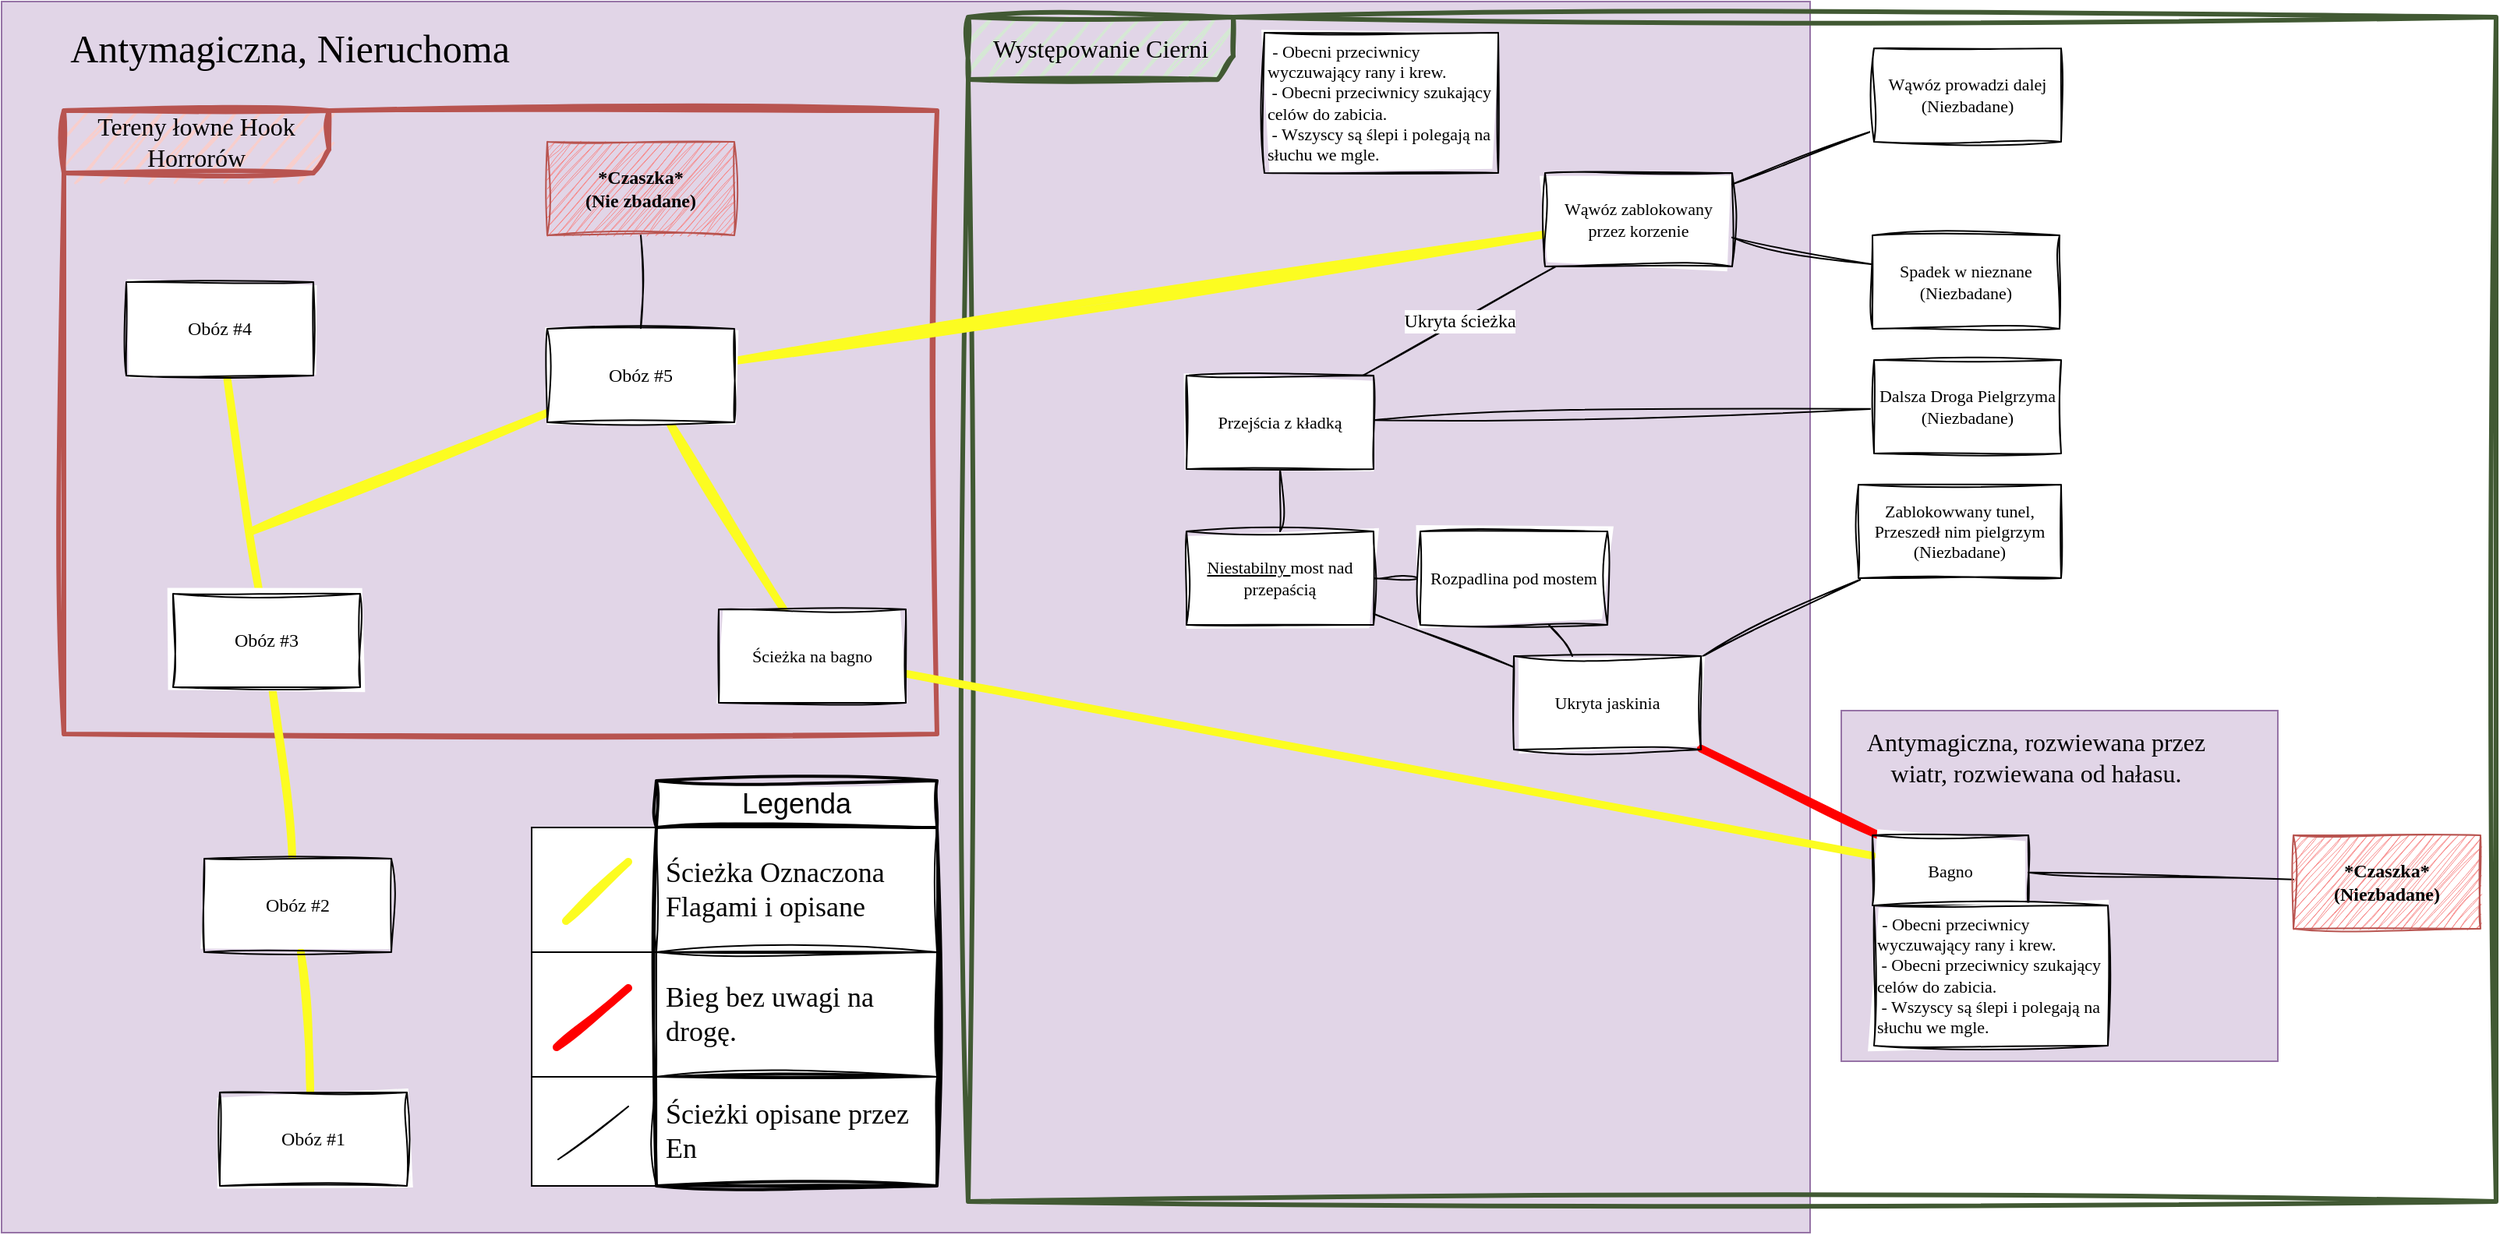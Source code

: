 <mxfile version="22.1.13" type="github">
  <diagram name="Page-1" id="jO8U_TxOKtu35358IPTG">
    <mxGraphModel dx="2336" dy="794" grid="1" gridSize="10" guides="1" tooltips="1" connect="1" arrows="1" fold="1" page="1" pageScale="1" pageWidth="827" pageHeight="1169" math="0" shadow="0">
      <root>
        <mxCell id="0" />
        <mxCell id="1" parent="0" />
        <mxCell id="beuTjJRbkT3ywZGF47F_-35" value="" style="rounded=0;whiteSpace=wrap;html=1;fontFamily=Helvetica;fontSize=11;fillColor=#e1d5e7;strokeColor=#9673a6;movable=1;resizable=1;rotatable=1;deletable=1;editable=1;locked=0;connectable=1;" vertex="1" parent="1">
          <mxGeometry x="1100" y="585" width="280" height="225" as="geometry" />
        </mxCell>
        <mxCell id="beuTjJRbkT3ywZGF47F_-13" value="" style="rounded=0;whiteSpace=wrap;html=1;fontFamily=Helvetica;fontSize=11;fillColor=#e1d5e7;strokeColor=#9673a6;movable=0;resizable=0;rotatable=0;deletable=0;editable=0;locked=1;connectable=0;" vertex="1" parent="1">
          <mxGeometry x="-80" y="130" width="1160" height="790" as="geometry" />
        </mxCell>
        <mxCell id="beuTjJRbkT3ywZGF47F_-12" value="&lt;font face=&quot;Comic Sans MS&quot; style=&quot;font-size: 16px;&quot;&gt;Tereny łowne Hook Horrorów&lt;/font&gt;" style="shape=umlFrame;whiteSpace=wrap;html=1;pointerEvents=0;fontFamily=Helvetica;fontSize=11;width=170;height=40;fillColor=#f8cecc;strokeColor=#b85450;strokeWidth=3;movable=0;resizable=0;rotatable=0;deletable=0;editable=0;locked=1;connectable=0;sketch=1;curveFitting=1;jiggle=2;" vertex="1" parent="1">
          <mxGeometry x="-40" y="200" width="560" height="400" as="geometry" />
        </mxCell>
        <mxCell id="beuTjJRbkT3ywZGF47F_-30" value="&lt;font style=&quot;font-size: 16px;&quot; face=&quot;Comic Sans MS&quot;&gt;Występowanie Cierni&lt;/font&gt;" style="shape=umlFrame;whiteSpace=wrap;html=1;pointerEvents=0;fontFamily=Helvetica;fontSize=11;width=170;height=40;fillColor=#d5e8d4;strokeColor=#415933;strokeWidth=3;movable=0;resizable=0;rotatable=0;deletable=0;editable=0;locked=1;connectable=0;sketch=1;curveFitting=1;jiggle=2;" vertex="1" parent="1">
          <mxGeometry x="540" y="140" width="980" height="760" as="geometry" />
        </mxCell>
        <mxCell id="beuTjJRbkT3ywZGF47F_-4" style="rounded=0;orthogonalLoop=1;jettySize=auto;html=1;endArrow=none;endFill=0;curved=0;strokeColor=#FCFC21;strokeWidth=5;sketch=1;curveFitting=1;jiggle=2;" edge="1" parent="1" source="beuTjJRbkT3ywZGF47F_-1" target="beuTjJRbkT3ywZGF47F_-2">
          <mxGeometry relative="1" as="geometry" />
        </mxCell>
        <mxCell id="beuTjJRbkT3ywZGF47F_-1" value="&lt;font face=&quot;Comic Sans MS&quot;&gt;Obóz #1&lt;/font&gt;" style="rounded=0;whiteSpace=wrap;html=1;sketch=1;curveFitting=1;jiggle=2;" vertex="1" parent="1">
          <mxGeometry x="60" y="830" width="120" height="60" as="geometry" />
        </mxCell>
        <mxCell id="beuTjJRbkT3ywZGF47F_-6" style="edgeStyle=none;shape=connector;curved=0;rounded=0;orthogonalLoop=1;jettySize=auto;html=1;labelBackgroundColor=default;strokeColor=#FCFC21;align=center;verticalAlign=middle;fontFamily=Helvetica;fontSize=11;fontColor=default;endArrow=none;endFill=0;strokeWidth=5;sketch=1;curveFitting=1;jiggle=2;" edge="1" parent="1" source="beuTjJRbkT3ywZGF47F_-2" target="beuTjJRbkT3ywZGF47F_-3">
          <mxGeometry relative="1" as="geometry" />
        </mxCell>
        <mxCell id="beuTjJRbkT3ywZGF47F_-2" value="&lt;font face=&quot;Comic Sans MS&quot;&gt;Obóz #2&lt;/font&gt;" style="rounded=0;whiteSpace=wrap;html=1;sketch=1;curveFitting=1;jiggle=2;" vertex="1" parent="1">
          <mxGeometry x="50" y="680" width="120" height="60" as="geometry" />
        </mxCell>
        <mxCell id="beuTjJRbkT3ywZGF47F_-8" style="edgeStyle=none;shape=connector;curved=0;rounded=0;orthogonalLoop=1;jettySize=auto;html=1;labelBackgroundColor=default;strokeColor=#FCFC21;align=center;verticalAlign=middle;fontFamily=Helvetica;fontSize=11;fontColor=default;endArrow=none;endFill=0;fillColor=#fff2cc;strokeWidth=5;sketch=1;curveFitting=1;jiggle=2;" edge="1" parent="1" source="beuTjJRbkT3ywZGF47F_-3" target="beuTjJRbkT3ywZGF47F_-7">
          <mxGeometry relative="1" as="geometry" />
        </mxCell>
        <mxCell id="beuTjJRbkT3ywZGF47F_-3" value="&lt;font face=&quot;Comic Sans MS&quot;&gt;Obóz #3&lt;/font&gt;" style="rounded=0;whiteSpace=wrap;html=1;sketch=1;curveFitting=1;jiggle=2;" vertex="1" parent="1">
          <mxGeometry x="30" y="510" width="120" height="60" as="geometry" />
        </mxCell>
        <mxCell id="beuTjJRbkT3ywZGF47F_-10" style="edgeStyle=none;shape=connector;curved=0;rounded=0;orthogonalLoop=1;jettySize=auto;html=1;labelBackgroundColor=default;strokeColor=#FCFC21;align=center;verticalAlign=middle;fontFamily=Helvetica;fontSize=11;fontColor=default;endArrow=none;endFill=0;strokeWidth=5;sketch=1;curveFitting=1;jiggle=2;" edge="1" parent="1" target="beuTjJRbkT3ywZGF47F_-9">
          <mxGeometry relative="1" as="geometry">
            <mxPoint x="80" y="470" as="sourcePoint" />
          </mxGeometry>
        </mxCell>
        <mxCell id="beuTjJRbkT3ywZGF47F_-7" value="&lt;font face=&quot;Comic Sans MS&quot;&gt;Obóz #4&lt;/font&gt;" style="rounded=0;whiteSpace=wrap;html=1;sketch=1;curveFitting=1;jiggle=2;" vertex="1" parent="1">
          <mxGeometry y="310" width="120" height="60" as="geometry" />
        </mxCell>
        <mxCell id="beuTjJRbkT3ywZGF47F_-17" style="edgeStyle=none;shape=connector;curved=0;rounded=0;orthogonalLoop=1;jettySize=auto;html=1;labelBackgroundColor=default;strokeColor=default;align=center;verticalAlign=middle;fontFamily=Helvetica;fontSize=11;fontColor=default;endArrow=none;endFill=0;sketch=1;curveFitting=1;jiggle=2;" edge="1" parent="1" source="beuTjJRbkT3ywZGF47F_-9" target="beuTjJRbkT3ywZGF47F_-16">
          <mxGeometry relative="1" as="geometry" />
        </mxCell>
        <mxCell id="beuTjJRbkT3ywZGF47F_-19" style="edgeStyle=none;shape=connector;curved=0;rounded=0;orthogonalLoop=1;jettySize=auto;html=1;labelBackgroundColor=default;strokeColor=#FCFC21;align=center;verticalAlign=middle;fontFamily=Helvetica;fontSize=11;fontColor=default;endArrow=none;endFill=0;strokeWidth=5;sketch=1;curveFitting=1;jiggle=2;" edge="1" parent="1" source="beuTjJRbkT3ywZGF47F_-9" target="beuTjJRbkT3ywZGF47F_-18">
          <mxGeometry relative="1" as="geometry" />
        </mxCell>
        <mxCell id="beuTjJRbkT3ywZGF47F_-21" style="edgeStyle=none;shape=connector;curved=0;rounded=0;orthogonalLoop=1;jettySize=auto;html=1;labelBackgroundColor=default;strokeColor=#FCFC21;align=center;verticalAlign=middle;fontFamily=Helvetica;fontSize=11;fontColor=default;endArrow=none;endFill=0;strokeWidth=5;sketch=1;curveFitting=1;jiggle=2;" edge="1" parent="1" source="beuTjJRbkT3ywZGF47F_-9" target="beuTjJRbkT3ywZGF47F_-20">
          <mxGeometry relative="1" as="geometry" />
        </mxCell>
        <mxCell id="beuTjJRbkT3ywZGF47F_-9" value="&lt;font face=&quot;Comic Sans MS&quot;&gt;Obóz #5&lt;/font&gt;" style="rounded=0;whiteSpace=wrap;html=1;sketch=1;curveFitting=1;jiggle=2;" vertex="1" parent="1">
          <mxGeometry x="270" y="340" width="120" height="60" as="geometry" />
        </mxCell>
        <mxCell id="beuTjJRbkT3ywZGF47F_-16" value="&lt;font style=&quot;font-size: 12px;&quot; face=&quot;Comic Sans MS&quot;&gt;&lt;b&gt;*Czaszka*&lt;br&gt;(Nie zbadane)&lt;/b&gt;&lt;/font&gt;" style="rounded=0;whiteSpace=wrap;html=1;fontFamily=Helvetica;fontSize=11;sketch=1;curveFitting=1;jiggle=2;fillColor=#F88888;strokeColor=#b85450;" vertex="1" parent="1">
          <mxGeometry x="270" y="220" width="120" height="60" as="geometry" />
        </mxCell>
        <mxCell id="beuTjJRbkT3ywZGF47F_-23" style="edgeStyle=none;shape=connector;curved=0;rounded=0;orthogonalLoop=1;jettySize=auto;html=1;labelBackgroundColor=default;strokeColor=default;align=center;verticalAlign=middle;fontFamily=Helvetica;fontSize=11;fontColor=default;endArrow=none;endFill=0;sketch=1;curveFitting=1;jiggle=2;" edge="1" parent="1" source="beuTjJRbkT3ywZGF47F_-18" target="beuTjJRbkT3ywZGF47F_-22">
          <mxGeometry relative="1" as="geometry" />
        </mxCell>
        <mxCell id="beuTjJRbkT3ywZGF47F_-25" style="edgeStyle=none;shape=connector;curved=0;rounded=0;orthogonalLoop=1;jettySize=auto;html=1;labelBackgroundColor=default;strokeColor=default;align=center;verticalAlign=middle;fontFamily=Helvetica;fontSize=11;fontColor=default;endArrow=none;endFill=0;sketch=1;curveFitting=1;jiggle=2;" edge="1" parent="1" source="beuTjJRbkT3ywZGF47F_-18" target="beuTjJRbkT3ywZGF47F_-24">
          <mxGeometry relative="1" as="geometry" />
        </mxCell>
        <mxCell id="beuTjJRbkT3ywZGF47F_-64" style="edgeStyle=none;shape=connector;curved=0;rounded=0;orthogonalLoop=1;jettySize=auto;html=1;labelBackgroundColor=default;strokeColor=default;align=center;verticalAlign=middle;fontFamily=Helvetica;fontSize=11;fontColor=default;endArrow=none;endFill=0;sketch=1;curveFitting=1;jiggle=2;" edge="1" parent="1" source="beuTjJRbkT3ywZGF47F_-45" target="beuTjJRbkT3ywZGF47F_-63">
          <mxGeometry relative="1" as="geometry" />
        </mxCell>
        <mxCell id="beuTjJRbkT3ywZGF47F_-18" value="&lt;font face=&quot;Comic Sans MS&quot;&gt;Wąwóz zablokowany przez korzenie&lt;/font&gt;" style="rounded=0;whiteSpace=wrap;html=1;fontFamily=Helvetica;fontSize=11;fontColor=default;sketch=1;curveFitting=1;jiggle=2;" vertex="1" parent="1">
          <mxGeometry x="910" y="240" width="120" height="60" as="geometry" />
        </mxCell>
        <mxCell id="beuTjJRbkT3ywZGF47F_-29" style="edgeStyle=none;shape=connector;curved=0;rounded=0;orthogonalLoop=1;jettySize=auto;html=1;labelBackgroundColor=default;strokeColor=default;align=center;verticalAlign=middle;fontFamily=Helvetica;fontSize=11;fontColor=default;endArrow=none;endFill=0;sketch=1;curveFitting=1;jiggle=2;" edge="1" parent="1" source="beuTjJRbkT3ywZGF47F_-20" target="beuTjJRbkT3ywZGF47F_-28">
          <mxGeometry relative="1" as="geometry">
            <mxPoint x="670" y="610" as="sourcePoint" />
          </mxGeometry>
        </mxCell>
        <mxCell id="beuTjJRbkT3ywZGF47F_-52" style="edgeStyle=none;shape=connector;curved=0;rounded=0;orthogonalLoop=1;jettySize=auto;html=1;labelBackgroundColor=default;strokeColor=#FCFC21;align=center;verticalAlign=middle;fontFamily=Helvetica;fontSize=11;fontColor=default;endArrow=none;endFill=0;strokeWidth=5;sketch=1;curveFitting=1;jiggle=2;" edge="1" parent="1" source="beuTjJRbkT3ywZGF47F_-20" target="beuTjJRbkT3ywZGF47F_-28">
          <mxGeometry relative="1" as="geometry">
            <mxPoint x="690" y="600" as="targetPoint" />
          </mxGeometry>
        </mxCell>
        <mxCell id="beuTjJRbkT3ywZGF47F_-20" value="&lt;font face=&quot;Comic Sans MS&quot;&gt;Ścieżka na bagno&lt;/font&gt;" style="rounded=0;whiteSpace=wrap;html=1;fontFamily=Helvetica;fontSize=11;fontColor=default;sketch=1;curveFitting=1;jiggle=2;" vertex="1" parent="1">
          <mxGeometry x="380" y="520" width="120" height="60" as="geometry" />
        </mxCell>
        <mxCell id="beuTjJRbkT3ywZGF47F_-22" value="&lt;font face=&quot;Comic Sans MS&quot;&gt;Wąwóz prowadzi dalej&lt;br&gt;(Niezbadane)&lt;/font&gt;" style="rounded=0;whiteSpace=wrap;html=1;fontFamily=Helvetica;fontSize=11;fontColor=default;sketch=1;curveFitting=1;jiggle=2;" vertex="1" parent="1">
          <mxGeometry x="1121" y="160" width="120" height="60" as="geometry" />
        </mxCell>
        <mxCell id="beuTjJRbkT3ywZGF47F_-24" value="&lt;font face=&quot;Comic Sans MS&quot;&gt;Spadek w nieznane&lt;br&gt;(Niezbadane)&lt;/font&gt;" style="rounded=0;whiteSpace=wrap;html=1;fontFamily=Helvetica;fontSize=11;fontColor=default;sketch=1;curveFitting=1;jiggle=2;" vertex="1" parent="1">
          <mxGeometry x="1120" y="280" width="120" height="60" as="geometry" />
        </mxCell>
        <mxCell id="beuTjJRbkT3ywZGF47F_-32" style="edgeStyle=none;shape=connector;curved=0;rounded=0;orthogonalLoop=1;jettySize=auto;html=1;labelBackgroundColor=default;strokeColor=default;align=center;verticalAlign=middle;fontFamily=Helvetica;fontSize=11;fontColor=default;endArrow=none;endFill=0;movable=1;resizable=1;rotatable=1;deletable=1;editable=1;locked=0;connectable=1;sketch=1;curveFitting=1;jiggle=2;" edge="1" parent="1" source="beuTjJRbkT3ywZGF47F_-28" target="beuTjJRbkT3ywZGF47F_-31">
          <mxGeometry relative="1" as="geometry" />
        </mxCell>
        <mxCell id="beuTjJRbkT3ywZGF47F_-42" style="edgeStyle=none;shape=connector;curved=0;rounded=0;orthogonalLoop=1;jettySize=auto;html=1;labelBackgroundColor=default;strokeColor=#FF0000;align=center;verticalAlign=middle;fontFamily=Helvetica;fontSize=11;fontColor=default;endArrow=none;endFill=0;strokeWidth=5;sketch=1;curveFitting=1;jiggle=2;" edge="1" parent="1" source="beuTjJRbkT3ywZGF47F_-28" target="beuTjJRbkT3ywZGF47F_-41">
          <mxGeometry relative="1" as="geometry" />
        </mxCell>
        <mxCell id="beuTjJRbkT3ywZGF47F_-28" value="&lt;font face=&quot;Comic Sans MS&quot;&gt;Bagno&lt;/font&gt;" style="rounded=0;whiteSpace=wrap;html=1;fontFamily=Helvetica;fontSize=11;fontColor=default;movable=1;resizable=1;rotatable=1;deletable=1;editable=1;locked=0;connectable=1;sketch=1;curveFitting=1;jiggle=2;" vertex="1" parent="1">
          <mxGeometry x="1120" y="665" width="100" height="45" as="geometry" />
        </mxCell>
        <mxCell id="beuTjJRbkT3ywZGF47F_-31" value="&lt;font face=&quot;Comic Sans MS&quot; style=&quot;font-size: 12px;&quot;&gt;&lt;b&gt;*Czaszka*&lt;br&gt;(Niezbadane)&lt;/b&gt;&lt;/font&gt;" style="rounded=0;whiteSpace=wrap;html=1;fontFamily=Helvetica;fontSize=11;movable=1;resizable=1;rotatable=1;deletable=1;editable=1;locked=0;connectable=1;sketch=1;curveFitting=1;jiggle=2;fillColor=#F88888;strokeColor=#b85450;" vertex="1" parent="1">
          <mxGeometry x="1390" y="665" width="120" height="60" as="geometry" />
        </mxCell>
        <mxCell id="beuTjJRbkT3ywZGF47F_-36" value="&lt;font face=&quot;Comic Sans MS&quot; style=&quot;font-size: 25px;&quot;&gt;Antymagiczna, Nieruchoma&lt;br&gt;&lt;/font&gt;" style="text;html=1;strokeColor=none;fillColor=none;align=center;verticalAlign=middle;whiteSpace=wrap;rounded=0;fontSize=11;fontFamily=Helvetica;fontColor=default;strokeWidth=4;movable=0;resizable=0;rotatable=0;deletable=0;editable=0;locked=1;connectable=0;" vertex="1" parent="1">
          <mxGeometry x="-80" y="130" width="370" height="60" as="geometry" />
        </mxCell>
        <mxCell id="beuTjJRbkT3ywZGF47F_-40" value="&lt;font face=&quot;Comic Sans MS&quot; style=&quot;font-size: 16px;&quot;&gt;Antymagiczna, rozwiewana przez wiatr, rozwiewana od hałasu.&lt;br&gt;&lt;/font&gt;" style="text;html=1;strokeColor=none;fillColor=none;align=center;verticalAlign=middle;whiteSpace=wrap;rounded=0;fontSize=11;fontFamily=Helvetica;fontColor=default;strokeWidth=4;movable=0;resizable=0;rotatable=0;deletable=0;editable=0;locked=1;connectable=0;sketch=1;curveFitting=1;jiggle=2;" vertex="1" parent="1">
          <mxGeometry x="1100" y="585" width="250" height="60" as="geometry" />
        </mxCell>
        <mxCell id="beuTjJRbkT3ywZGF47F_-44" style="edgeStyle=none;shape=connector;curved=0;rounded=0;orthogonalLoop=1;jettySize=auto;html=1;labelBackgroundColor=default;strokeColor=default;align=center;verticalAlign=middle;fontFamily=Helvetica;fontSize=11;fontColor=default;endArrow=none;endFill=0;sketch=1;curveFitting=1;jiggle=2;" edge="1" parent="1" source="beuTjJRbkT3ywZGF47F_-41" target="beuTjJRbkT3ywZGF47F_-43">
          <mxGeometry relative="1" as="geometry" />
        </mxCell>
        <mxCell id="beuTjJRbkT3ywZGF47F_-46" style="edgeStyle=none;shape=connector;curved=0;rounded=0;orthogonalLoop=1;jettySize=auto;html=1;labelBackgroundColor=default;strokeColor=default;align=center;verticalAlign=middle;fontFamily=Helvetica;fontSize=11;fontColor=default;endArrow=none;endFill=0;sketch=1;curveFitting=1;jiggle=2;" edge="1" parent="1" source="beuTjJRbkT3ywZGF47F_-41" target="beuTjJRbkT3ywZGF47F_-45">
          <mxGeometry relative="1" as="geometry" />
        </mxCell>
        <mxCell id="beuTjJRbkT3ywZGF47F_-48" style="edgeStyle=none;shape=connector;curved=0;rounded=0;orthogonalLoop=1;jettySize=auto;html=1;labelBackgroundColor=default;strokeColor=default;align=center;verticalAlign=middle;fontFamily=Helvetica;fontSize=11;fontColor=default;endArrow=none;endFill=0;sketch=1;curveFitting=1;jiggle=2;" edge="1" parent="1" source="beuTjJRbkT3ywZGF47F_-41" target="beuTjJRbkT3ywZGF47F_-47">
          <mxGeometry relative="1" as="geometry" />
        </mxCell>
        <mxCell id="beuTjJRbkT3ywZGF47F_-41" value="&lt;font face=&quot;Comic Sans MS&quot;&gt;Ukryta jaskinia&lt;/font&gt;" style="rounded=0;whiteSpace=wrap;html=1;fontFamily=Helvetica;fontSize=11;fontColor=default;sketch=1;curveFitting=1;jiggle=2;" vertex="1" parent="1">
          <mxGeometry x="890" y="550" width="120" height="60" as="geometry" />
        </mxCell>
        <mxCell id="beuTjJRbkT3ywZGF47F_-43" value="&lt;font face=&quot;Comic Sans MS&quot;&gt;Zablokowwany tunel,&lt;br&gt;Przeszedł nim pielgrzym&lt;br&gt;(Niezbadane)&lt;/font&gt;" style="rounded=0;whiteSpace=wrap;html=1;fontFamily=Helvetica;fontSize=11;fontColor=default;sketch=1;curveFitting=1;jiggle=2;" vertex="1" parent="1">
          <mxGeometry x="1111" y="440" width="130" height="60" as="geometry" />
        </mxCell>
        <mxCell id="beuTjJRbkT3ywZGF47F_-49" style="edgeStyle=none;shape=connector;curved=0;rounded=0;orthogonalLoop=1;jettySize=auto;html=1;labelBackgroundColor=default;strokeColor=default;align=center;verticalAlign=middle;fontFamily=Helvetica;fontSize=11;fontColor=default;endArrow=none;endFill=0;sketch=1;curveFitting=1;jiggle=2;" edge="1" parent="1" source="beuTjJRbkT3ywZGF47F_-45" target="beuTjJRbkT3ywZGF47F_-47">
          <mxGeometry relative="1" as="geometry" />
        </mxCell>
        <mxCell id="beuTjJRbkT3ywZGF47F_-50" value="&lt;font face=&quot;Comic Sans MS&quot; style=&quot;font-size: 12px;&quot;&gt;Ukryta ścieżka&lt;br&gt;&lt;/font&gt;" style="edgeStyle=none;shape=connector;curved=0;rounded=0;orthogonalLoop=1;jettySize=auto;html=1;labelBackgroundColor=default;strokeColor=default;align=center;verticalAlign=middle;fontFamily=Helvetica;fontSize=11;fontColor=default;endArrow=none;endFill=0;sketch=1;curveFitting=1;jiggle=2;" edge="1" parent="1" source="beuTjJRbkT3ywZGF47F_-63" target="beuTjJRbkT3ywZGF47F_-18">
          <mxGeometry relative="1" as="geometry">
            <mxPoint x="730" y="370" as="sourcePoint" />
          </mxGeometry>
        </mxCell>
        <mxCell id="beuTjJRbkT3ywZGF47F_-45" value="&lt;font face=&quot;Comic Sans MS&quot;&gt;&lt;u&gt;Niestabilny &lt;/u&gt;most nad przepaścią&lt;/font&gt;" style="rounded=0;whiteSpace=wrap;html=1;fontFamily=Helvetica;fontSize=11;fontColor=default;sketch=1;curveFitting=1;jiggle=2;" vertex="1" parent="1">
          <mxGeometry x="680" y="470" width="120" height="60" as="geometry" />
        </mxCell>
        <mxCell id="beuTjJRbkT3ywZGF47F_-47" value="&lt;font face=&quot;Comic Sans MS&quot;&gt;Rozpadlina pod mostem&lt;/font&gt;" style="rounded=0;whiteSpace=wrap;html=1;fontFamily=Helvetica;fontSize=11;fontColor=default;sketch=1;curveFitting=1;jiggle=2;" vertex="1" parent="1">
          <mxGeometry x="830" y="470" width="120" height="60" as="geometry" />
        </mxCell>
        <mxCell id="beuTjJRbkT3ywZGF47F_-70" value="" style="rounded=0;whiteSpace=wrap;html=1;" vertex="1" parent="1">
          <mxGeometry x="260" y="660" width="260" height="80" as="geometry" />
        </mxCell>
        <mxCell id="beuTjJRbkT3ywZGF47F_-71" value="" style="rounded=0;whiteSpace=wrap;html=1;" vertex="1" parent="1">
          <mxGeometry x="260" y="740" width="260" height="80" as="geometry" />
        </mxCell>
        <mxCell id="beuTjJRbkT3ywZGF47F_-67" style="edgeStyle=none;shape=connector;curved=0;rounded=0;orthogonalLoop=1;jettySize=auto;html=1;labelBackgroundColor=default;strokeColor=default;align=center;verticalAlign=middle;fontFamily=Helvetica;fontSize=11;fontColor=default;endArrow=none;endFill=0;sketch=1;curveFitting=1;jiggle=2;" edge="1" parent="1" source="beuTjJRbkT3ywZGF47F_-63" target="beuTjJRbkT3ywZGF47F_-66">
          <mxGeometry relative="1" as="geometry" />
        </mxCell>
        <mxCell id="beuTjJRbkT3ywZGF47F_-63" value="&lt;font face=&quot;Comic Sans MS&quot;&gt;Przejścia z kładką&lt;/font&gt;" style="rounded=0;whiteSpace=wrap;html=1;fontFamily=Helvetica;fontSize=11;fontColor=default;sketch=1;curveFitting=1;jiggle=2;" vertex="1" parent="1">
          <mxGeometry x="680" y="370" width="120" height="60" as="geometry" />
        </mxCell>
        <mxCell id="beuTjJRbkT3ywZGF47F_-66" value="&lt;font face=&quot;Comic Sans MS&quot;&gt;Dalsza Droga Pielgrzyma&lt;br&gt;(Niezbadane)&lt;/font&gt;" style="rounded=0;whiteSpace=wrap;html=1;fontFamily=Helvetica;fontSize=11;fontColor=default;sketch=1;curveFitting=1;jiggle=2;" vertex="1" parent="1">
          <mxGeometry x="1121" y="360" width="120" height="60" as="geometry" />
        </mxCell>
        <mxCell id="beuTjJRbkT3ywZGF47F_-69" style="edgeStyle=none;shape=connector;curved=0;rounded=0;orthogonalLoop=1;jettySize=auto;html=1;labelBackgroundColor=default;strokeColor=#FCFC21;align=center;verticalAlign=middle;fontFamily=Helvetica;fontSize=11;fontColor=default;endArrow=none;endFill=0;strokeWidth=5;sketch=1;curveFitting=1;jiggle=2;" edge="1" parent="1">
          <mxGeometry relative="1" as="geometry">
            <mxPoint x="282" y="720" as="sourcePoint" />
            <mxPoint x="322" y="682" as="targetPoint" />
          </mxGeometry>
        </mxCell>
        <mxCell id="beuTjJRbkT3ywZGF47F_-72" value="" style="rounded=0;whiteSpace=wrap;html=1;" vertex="1" parent="1">
          <mxGeometry x="260" y="820" width="260" height="70" as="geometry" />
        </mxCell>
        <mxCell id="beuTjJRbkT3ywZGF47F_-53" value="&lt;font style=&quot;font-size: 18px;&quot;&gt;Legenda&lt;/font&gt;" style="swimlane;fontStyle=0;childLayout=stackLayout;horizontal=1;startSize=30;horizontalStack=0;resizeParent=1;resizeParentMax=0;resizeLast=0;collapsible=1;marginBottom=0;whiteSpace=wrap;html=1;fontFamily=Helvetica;fontSize=11;fontColor=default;strokeWidth=2;glass=0;swimlaneLine=1;rounded=0;shadow=0;sketch=1;curveFitting=1;jiggle=2;" vertex="1" parent="1">
          <mxGeometry x="340" y="630" width="180" height="260" as="geometry" />
        </mxCell>
        <mxCell id="beuTjJRbkT3ywZGF47F_-54" value="&lt;font face=&quot;Comic Sans MS&quot; style=&quot;font-size: 18px;&quot;&gt;Ścieżka Oznaczona Flagami i opisane&lt;/font&gt;" style="text;strokeColor=default;fillColor=none;align=left;verticalAlign=middle;spacingLeft=4;spacingRight=4;overflow=hidden;points=[[0,0.5],[1,0.5]];portConstraint=eastwest;rotatable=0;whiteSpace=wrap;html=1;fontSize=11;fontFamily=Helvetica;fontColor=default;sketch=1;curveFitting=1;jiggle=2;" vertex="1" parent="beuTjJRbkT3ywZGF47F_-53">
          <mxGeometry y="30" width="180" height="80" as="geometry" />
        </mxCell>
        <mxCell id="beuTjJRbkT3ywZGF47F_-55" value="&lt;font face=&quot;Comic Sans MS&quot; style=&quot;font-size: 18px;&quot;&gt;Bieg bez uwagi na drogę.&lt;/font&gt;" style="text;strokeColor=default;fillColor=none;align=left;verticalAlign=middle;spacingLeft=4;spacingRight=4;overflow=hidden;points=[[0,0.5],[1,0.5]];portConstraint=eastwest;rotatable=0;whiteSpace=wrap;html=1;fontSize=11;fontFamily=Helvetica;fontColor=default;sketch=1;curveFitting=1;jiggle=2;" vertex="1" parent="beuTjJRbkT3ywZGF47F_-53">
          <mxGeometry y="110" width="180" height="80" as="geometry" />
        </mxCell>
        <mxCell id="beuTjJRbkT3ywZGF47F_-56" value="&lt;font face=&quot;Comic Sans MS&quot; style=&quot;font-size: 18px;&quot;&gt;Ścieżki opisane przez En&lt;/font&gt;" style="text;strokeColor=default;fillColor=none;align=left;verticalAlign=middle;spacingLeft=4;spacingRight=4;overflow=hidden;points=[[0,0.5],[1,0.5]];portConstraint=eastwest;rotatable=0;whiteSpace=wrap;html=1;fontSize=11;fontFamily=Helvetica;fontColor=default;sketch=1;curveFitting=1;jiggle=2;" vertex="1" parent="beuTjJRbkT3ywZGF47F_-53">
          <mxGeometry y="190" width="180" height="70" as="geometry" />
        </mxCell>
        <mxCell id="beuTjJRbkT3ywZGF47F_-73" style="edgeStyle=none;shape=connector;curved=0;rounded=0;orthogonalLoop=1;jettySize=auto;html=1;labelBackgroundColor=default;strokeColor=#FF0000;align=center;verticalAlign=middle;fontFamily=Helvetica;fontSize=11;fontColor=default;endArrow=none;endFill=0;strokeWidth=5;sketch=1;curveFitting=1;jiggle=2;" edge="1" parent="1">
          <mxGeometry relative="1" as="geometry">
            <mxPoint x="276" y="801" as="sourcePoint" />
            <mxPoint x="322" y="763" as="targetPoint" />
          </mxGeometry>
        </mxCell>
        <mxCell id="beuTjJRbkT3ywZGF47F_-74" style="edgeStyle=none;shape=connector;curved=0;rounded=0;orthogonalLoop=1;jettySize=auto;html=1;labelBackgroundColor=default;strokeColor=default;align=center;verticalAlign=middle;fontFamily=Helvetica;fontSize=11;fontColor=default;endArrow=none;endFill=0;sketch=1;curveFitting=1;jiggle=2;" edge="1" parent="1">
          <mxGeometry relative="1" as="geometry">
            <mxPoint x="277" y="873" as="sourcePoint" />
            <mxPoint x="322" y="839" as="targetPoint" />
          </mxGeometry>
        </mxCell>
        <mxCell id="beuTjJRbkT3ywZGF47F_-75" value="&lt;div align=&quot;left&quot;&gt;&amp;nbsp;&lt;font face=&quot;Comic Sans MS&quot;&gt;- Obecni przeciwnicy wyczuwający rany i krew.&lt;br&gt;&amp;nbsp;- Obecni przeciwnicy szukający celów do zabicia.&lt;br&gt;&amp;nbsp;- Wszyscy są ślepi i polegają na słuchu we mgle.&lt;/font&gt;&lt;/div&gt;" style="rounded=0;whiteSpace=wrap;html=1;sketch=1;jiggle=2;curveFitting=1;strokeColor=default;align=left;verticalAlign=middle;fontFamily=Helvetica;fontSize=11;fontColor=default;fillColor=default;" vertex="1" parent="1">
          <mxGeometry x="1121" y="710" width="150" height="90" as="geometry" />
        </mxCell>
        <mxCell id="beuTjJRbkT3ywZGF47F_-76" value="&lt;div align=&quot;left&quot;&gt;&amp;nbsp;&lt;font face=&quot;Comic Sans MS&quot;&gt;- Obecni przeciwnicy wyczuwający rany i krew.&lt;br&gt;&amp;nbsp;- Obecni przeciwnicy szukający celów do zabicia.&lt;br&gt;&amp;nbsp;- Wszyscy są ślepi i polegają na słuchu we mgle.&lt;/font&gt;&lt;/div&gt;" style="rounded=0;whiteSpace=wrap;html=1;sketch=1;jiggle=2;curveFitting=1;strokeColor=default;align=left;verticalAlign=middle;fontFamily=Helvetica;fontSize=11;fontColor=default;fillColor=default;" vertex="1" parent="1">
          <mxGeometry x="730" y="150" width="150" height="90" as="geometry" />
        </mxCell>
      </root>
    </mxGraphModel>
  </diagram>
</mxfile>
